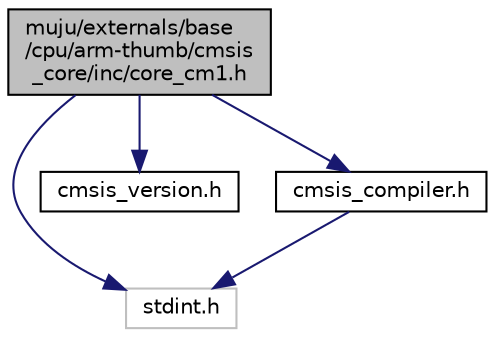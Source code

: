 digraph "muju/externals/base/cpu/arm-thumb/cmsis_core/inc/core_cm1.h"
{
  edge [fontname="Helvetica",fontsize="10",labelfontname="Helvetica",labelfontsize="10"];
  node [fontname="Helvetica",fontsize="10",shape=record];
  Node0 [label="muju/externals/base\l/cpu/arm-thumb/cmsis\l_core/inc/core_cm1.h",height=0.2,width=0.4,color="black", fillcolor="grey75", style="filled", fontcolor="black"];
  Node0 -> Node1 [color="midnightblue",fontsize="10",style="solid",fontname="Helvetica"];
  Node1 [label="stdint.h",height=0.2,width=0.4,color="grey75", fillcolor="white", style="filled"];
  Node0 -> Node2 [color="midnightblue",fontsize="10",style="solid",fontname="Helvetica"];
  Node2 [label="cmsis_version.h",height=0.2,width=0.4,color="black", fillcolor="white", style="filled",URL="$cmsis__version_8h.html",tooltip="CMSIS Core(M) Version definitions. "];
  Node0 -> Node3 [color="midnightblue",fontsize="10",style="solid",fontname="Helvetica"];
  Node3 [label="cmsis_compiler.h",height=0.2,width=0.4,color="black", fillcolor="white", style="filled",URL="$cmsis__compiler_8h.html",tooltip="CMSIS compiler generic header file. "];
  Node3 -> Node1 [color="midnightblue",fontsize="10",style="solid",fontname="Helvetica"];
}
